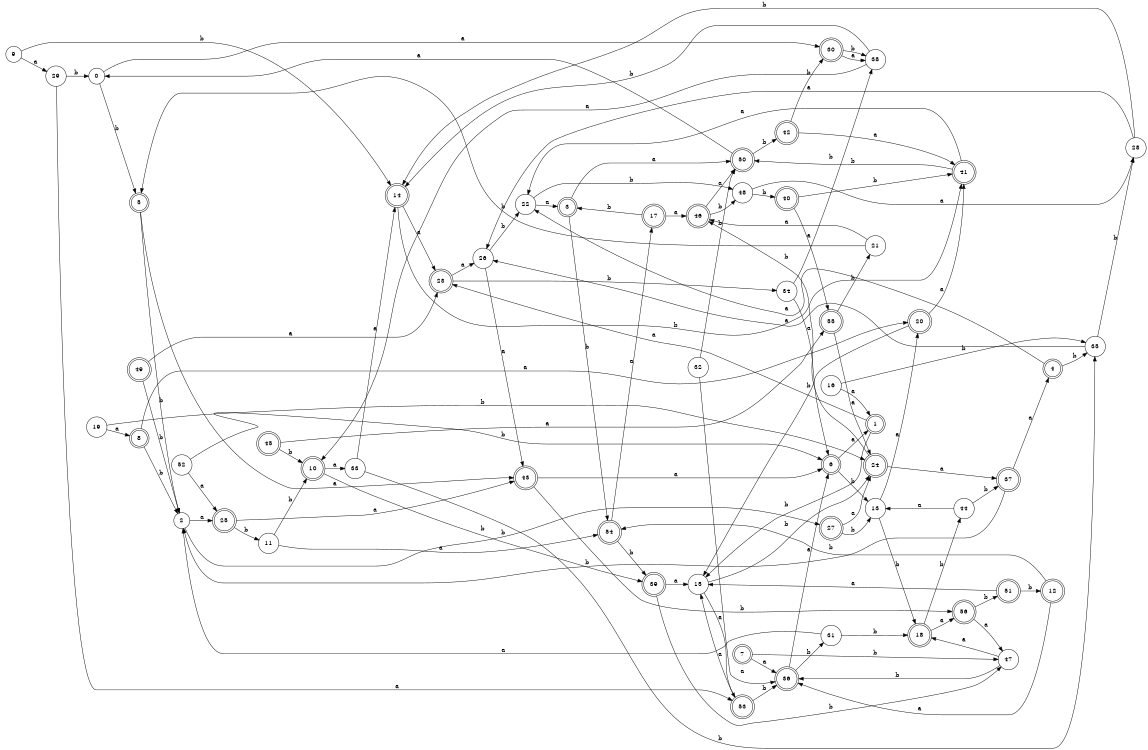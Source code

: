 digraph n46_10 {
__start0 [label="" shape="none"];

rankdir=LR;
size="8,5";

s0 [style="filled", color="black", fillcolor="white" shape="circle", label="0"];
s1 [style="rounded,filled", color="black", fillcolor="white" shape="doublecircle", label="1"];
s2 [style="filled", color="black", fillcolor="white" shape="circle", label="2"];
s3 [style="rounded,filled", color="black", fillcolor="white" shape="doublecircle", label="3"];
s4 [style="rounded,filled", color="black", fillcolor="white" shape="doublecircle", label="4"];
s5 [style="rounded,filled", color="black", fillcolor="white" shape="doublecircle", label="5"];
s6 [style="rounded,filled", color="black", fillcolor="white" shape="doublecircle", label="6"];
s7 [style="rounded,filled", color="black", fillcolor="white" shape="doublecircle", label="7"];
s8 [style="rounded,filled", color="black", fillcolor="white" shape="doublecircle", label="8"];
s9 [style="filled", color="black", fillcolor="white" shape="circle", label="9"];
s10 [style="rounded,filled", color="black", fillcolor="white" shape="doublecircle", label="10"];
s11 [style="filled", color="black", fillcolor="white" shape="circle", label="11"];
s12 [style="rounded,filled", color="black", fillcolor="white" shape="doublecircle", label="12"];
s13 [style="filled", color="black", fillcolor="white" shape="circle", label="13"];
s14 [style="rounded,filled", color="black", fillcolor="white" shape="doublecircle", label="14"];
s15 [style="filled", color="black", fillcolor="white" shape="circle", label="15"];
s16 [style="filled", color="black", fillcolor="white" shape="circle", label="16"];
s17 [style="rounded,filled", color="black", fillcolor="white" shape="doublecircle", label="17"];
s18 [style="rounded,filled", color="black", fillcolor="white" shape="doublecircle", label="18"];
s19 [style="filled", color="black", fillcolor="white" shape="circle", label="19"];
s20 [style="rounded,filled", color="black", fillcolor="white" shape="doublecircle", label="20"];
s21 [style="filled", color="black", fillcolor="white" shape="circle", label="21"];
s22 [style="filled", color="black", fillcolor="white" shape="circle", label="22"];
s23 [style="rounded,filled", color="black", fillcolor="white" shape="doublecircle", label="23"];
s24 [style="rounded,filled", color="black", fillcolor="white" shape="doublecircle", label="24"];
s25 [style="rounded,filled", color="black", fillcolor="white" shape="doublecircle", label="25"];
s26 [style="filled", color="black", fillcolor="white" shape="circle", label="26"];
s27 [style="rounded,filled", color="black", fillcolor="white" shape="doublecircle", label="27"];
s28 [style="filled", color="black", fillcolor="white" shape="circle", label="28"];
s29 [style="filled", color="black", fillcolor="white" shape="circle", label="29"];
s30 [style="rounded,filled", color="black", fillcolor="white" shape="doublecircle", label="30"];
s31 [style="filled", color="black", fillcolor="white" shape="circle", label="31"];
s32 [style="filled", color="black", fillcolor="white" shape="circle", label="32"];
s33 [style="filled", color="black", fillcolor="white" shape="circle", label="33"];
s34 [style="filled", color="black", fillcolor="white" shape="circle", label="34"];
s35 [style="filled", color="black", fillcolor="white" shape="circle", label="35"];
s36 [style="rounded,filled", color="black", fillcolor="white" shape="doublecircle", label="36"];
s37 [style="rounded,filled", color="black", fillcolor="white" shape="doublecircle", label="37"];
s38 [style="filled", color="black", fillcolor="white" shape="circle", label="38"];
s39 [style="rounded,filled", color="black", fillcolor="white" shape="doublecircle", label="39"];
s40 [style="rounded,filled", color="black", fillcolor="white" shape="doublecircle", label="40"];
s41 [style="rounded,filled", color="black", fillcolor="white" shape="doublecircle", label="41"];
s42 [style="rounded,filled", color="black", fillcolor="white" shape="doublecircle", label="42"];
s43 [style="rounded,filled", color="black", fillcolor="white" shape="doublecircle", label="43"];
s44 [style="filled", color="black", fillcolor="white" shape="circle", label="44"];
s45 [style="rounded,filled", color="black", fillcolor="white" shape="doublecircle", label="45"];
s46 [style="rounded,filled", color="black", fillcolor="white" shape="doublecircle", label="46"];
s47 [style="filled", color="black", fillcolor="white" shape="circle", label="47"];
s48 [style="filled", color="black", fillcolor="white" shape="circle", label="48"];
s49 [style="rounded,filled", color="black", fillcolor="white" shape="doublecircle", label="49"];
s50 [style="rounded,filled", color="black", fillcolor="white" shape="doublecircle", label="50"];
s51 [style="rounded,filled", color="black", fillcolor="white" shape="doublecircle", label="51"];
s52 [style="filled", color="black", fillcolor="white" shape="circle", label="52"];
s53 [style="rounded,filled", color="black", fillcolor="white" shape="doublecircle", label="53"];
s54 [style="rounded,filled", color="black", fillcolor="white" shape="doublecircle", label="54"];
s55 [style="rounded,filled", color="black", fillcolor="white" shape="doublecircle", label="55"];
s56 [style="rounded,filled", color="black", fillcolor="white" shape="doublecircle", label="56"];
s0 -> s30 [label="a"];
s0 -> s5 [label="b"];
s1 -> s23 [label="a"];
s1 -> s15 [label="b"];
s2 -> s25 [label="a"];
s2 -> s27 [label="b"];
s3 -> s50 [label="a"];
s3 -> s54 [label="b"];
s4 -> s22 [label="a"];
s4 -> s35 [label="b"];
s5 -> s43 [label="a"];
s5 -> s2 [label="b"];
s6 -> s1 [label="a"];
s6 -> s13 [label="b"];
s7 -> s36 [label="a"];
s7 -> s47 [label="b"];
s8 -> s20 [label="a"];
s8 -> s2 [label="b"];
s9 -> s29 [label="a"];
s9 -> s14 [label="b"];
s10 -> s33 [label="a"];
s10 -> s39 [label="b"];
s11 -> s54 [label="a"];
s11 -> s10 [label="b"];
s12 -> s36 [label="a"];
s12 -> s54 [label="b"];
s13 -> s20 [label="a"];
s13 -> s18 [label="b"];
s14 -> s23 [label="a"];
s14 -> s41 [label="b"];
s15 -> s53 [label="a"];
s15 -> s24 [label="b"];
s16 -> s1 [label="a"];
s16 -> s35 [label="b"];
s17 -> s46 [label="a"];
s17 -> s3 [label="b"];
s18 -> s56 [label="a"];
s18 -> s44 [label="b"];
s19 -> s8 [label="a"];
s19 -> s24 [label="b"];
s20 -> s41 [label="a"];
s20 -> s15 [label="b"];
s21 -> s46 [label="a"];
s21 -> s5 [label="b"];
s22 -> s3 [label="a"];
s22 -> s48 [label="b"];
s23 -> s26 [label="a"];
s23 -> s34 [label="b"];
s24 -> s37 [label="a"];
s24 -> s46 [label="b"];
s25 -> s43 [label="a"];
s25 -> s11 [label="b"];
s26 -> s43 [label="a"];
s26 -> s22 [label="b"];
s27 -> s24 [label="a"];
s27 -> s13 [label="b"];
s28 -> s26 [label="a"];
s28 -> s14 [label="b"];
s29 -> s53 [label="a"];
s29 -> s0 [label="b"];
s30 -> s38 [label="a"];
s30 -> s38 [label="b"];
s31 -> s2 [label="a"];
s31 -> s18 [label="b"];
s32 -> s36 [label="a"];
s32 -> s50 [label="b"];
s33 -> s14 [label="a"];
s33 -> s35 [label="b"];
s34 -> s6 [label="a"];
s34 -> s38 [label="b"];
s35 -> s26 [label="a"];
s35 -> s28 [label="b"];
s36 -> s6 [label="a"];
s36 -> s31 [label="b"];
s37 -> s4 [label="a"];
s37 -> s2 [label="b"];
s38 -> s10 [label="a"];
s38 -> s14 [label="b"];
s39 -> s15 [label="a"];
s39 -> s47 [label="b"];
s40 -> s55 [label="a"];
s40 -> s41 [label="b"];
s41 -> s22 [label="a"];
s41 -> s50 [label="b"];
s42 -> s41 [label="a"];
s42 -> s30 [label="b"];
s43 -> s6 [label="a"];
s43 -> s56 [label="b"];
s44 -> s13 [label="a"];
s44 -> s37 [label="b"];
s45 -> s55 [label="a"];
s45 -> s10 [label="b"];
s46 -> s50 [label="a"];
s46 -> s48 [label="b"];
s47 -> s18 [label="a"];
s47 -> s36 [label="b"];
s48 -> s28 [label="a"];
s48 -> s40 [label="b"];
s49 -> s23 [label="a"];
s49 -> s2 [label="b"];
s50 -> s0 [label="a"];
s50 -> s42 [label="b"];
s51 -> s15 [label="a"];
s51 -> s12 [label="b"];
s52 -> s25 [label="a"];
s52 -> s6 [label="b"];
s53 -> s15 [label="a"];
s53 -> s36 [label="b"];
s54 -> s17 [label="a"];
s54 -> s39 [label="b"];
s55 -> s24 [label="a"];
s55 -> s21 [label="b"];
s56 -> s47 [label="a"];
s56 -> s51 [label="b"];

}